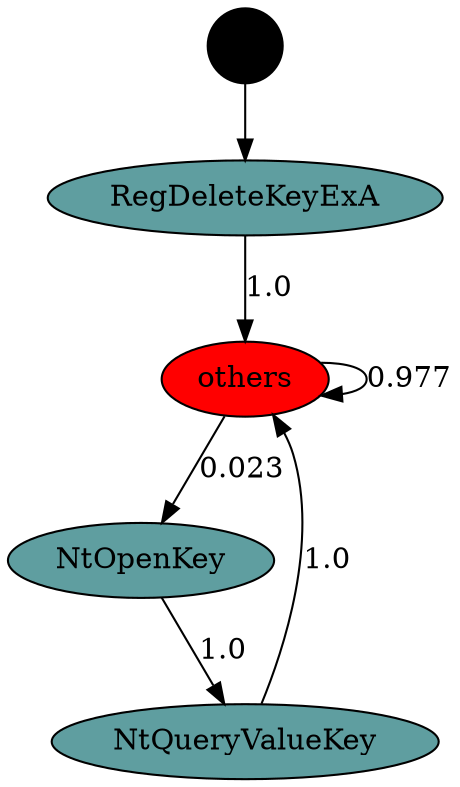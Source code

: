 digraph "./API_PER_CATEGORY/RegDeleteKeyEx.exe_8104_Registry_API_per_Category_Transition_Matrix" {
	RegDeleteKeyExA [label=RegDeleteKeyExA fillcolor=cadetblue style=filled]
	others [label=others fillcolor=red style=filled]
	RegDeleteKeyExA -> others [label=1.0]
	Start [label="" fillcolor=black fontcolor=white shape=circle style=filled]
	Start -> RegDeleteKeyExA
	others [label=others fillcolor=red style=filled]
	others [label=others fillcolor=red style=filled]
	others -> others [label=0.977]
	others [label=others fillcolor=red style=filled]
	NtOpenKey [label=NtOpenKey fillcolor=cadetblue style=filled]
	others -> NtOpenKey [label=0.023]
	NtOpenKey [label=NtOpenKey fillcolor=cadetblue style=filled]
	NtQueryValueKey [label=NtQueryValueKey fillcolor=cadetblue style=filled]
	NtOpenKey -> NtQueryValueKey [label=1.0]
	NtQueryValueKey [label=NtQueryValueKey fillcolor=cadetblue style=filled]
	others [label=others fillcolor=red style=filled]
	NtQueryValueKey -> others [label=1.0]
}
